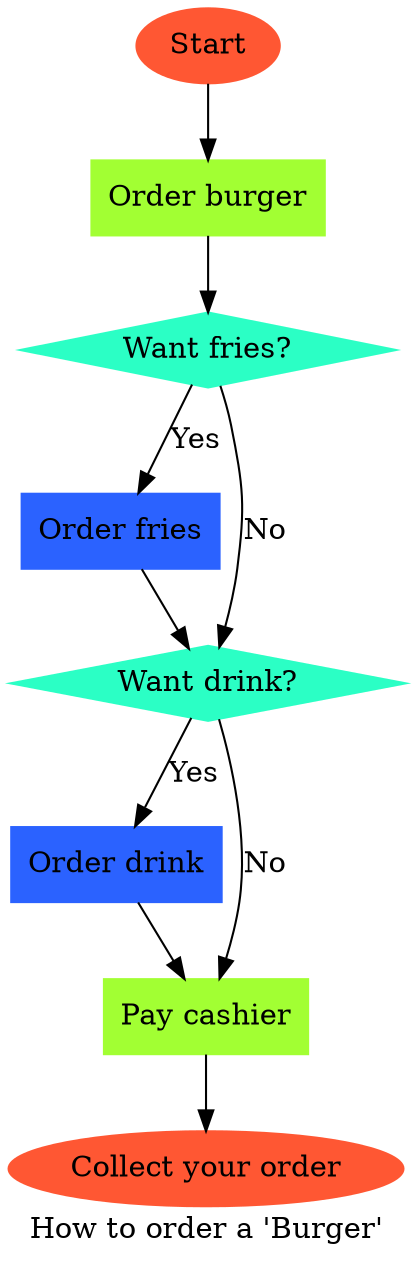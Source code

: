 digraph	G {
    label = "How to order a 'Burger'"
    "Start" [shape = ellipse, style = filled, color = "#FF5733"];
    "Start" -> "Order burger";
    "Order burger" [shape = box, style = filled, color = "#A2FF33"];
    "Order burger" -> "Want fries?";
    "Want fries?" [shape = diamond, style = filled, color = "#2BFFC5"];
    "Want fries?" -> "Order fries" [label="Yes"]; 
    "Want fries?" -> "Want drink?" [label="No"];
    "Order fries" [shape = box, style = filled, color = "#2B62FF"];
    "Order fries" -> "Want drink?";
    "Want drink?" [shape = diamond, style = filled, color = "#2BFFC5"];
    "Want drink?" -> "Order drink" [label="Yes"];
    "Want drink?" -> "Pay cashier" [label="No"];
    "Order drink" [shape = box, style = filled, color = "#2B62FF"];
    "Order drink" -> "Pay cashier";
    "Pay cashier" [shape = box, style = filled, color = "#A2FF33"];
    "Pay cashier" -> "Collect your order";
    "Collect your order" [shape = ellipse, style = filled, color = "#FF5733"];
}